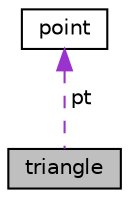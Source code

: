 digraph "triangle"
{
 // LATEX_PDF_SIZE
  edge [fontname="Helvetica",fontsize="10",labelfontname="Helvetica",labelfontsize="10"];
  node [fontname="Helvetica",fontsize="10",shape=record];
  Node1 [label="triangle",height=0.2,width=0.4,color="black", fillcolor="grey75", style="filled", fontcolor="black",tooltip=" "];
  Node2 -> Node1 [dir="back",color="darkorchid3",fontsize="10",style="dashed",label=" pt" ,fontname="Helvetica"];
  Node2 [label="point",height=0.2,width=0.4,color="black", fillcolor="white", style="filled",URL="$structpoint.html",tooltip=" "];
}
